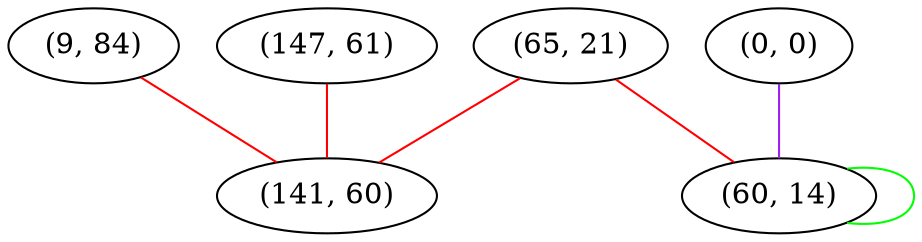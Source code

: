 graph "" {
"(65, 21)";
"(0, 0)";
"(9, 84)";
"(147, 61)";
"(141, 60)";
"(60, 14)";
"(65, 21)" -- "(141, 60)"  [color=red, key=0, weight=1];
"(65, 21)" -- "(60, 14)"  [color=red, key=0, weight=1];
"(0, 0)" -- "(60, 14)"  [color=purple, key=0, weight=4];
"(9, 84)" -- "(141, 60)"  [color=red, key=0, weight=1];
"(147, 61)" -- "(141, 60)"  [color=red, key=0, weight=1];
"(60, 14)" -- "(60, 14)"  [color=green, key=0, weight=2];
}
